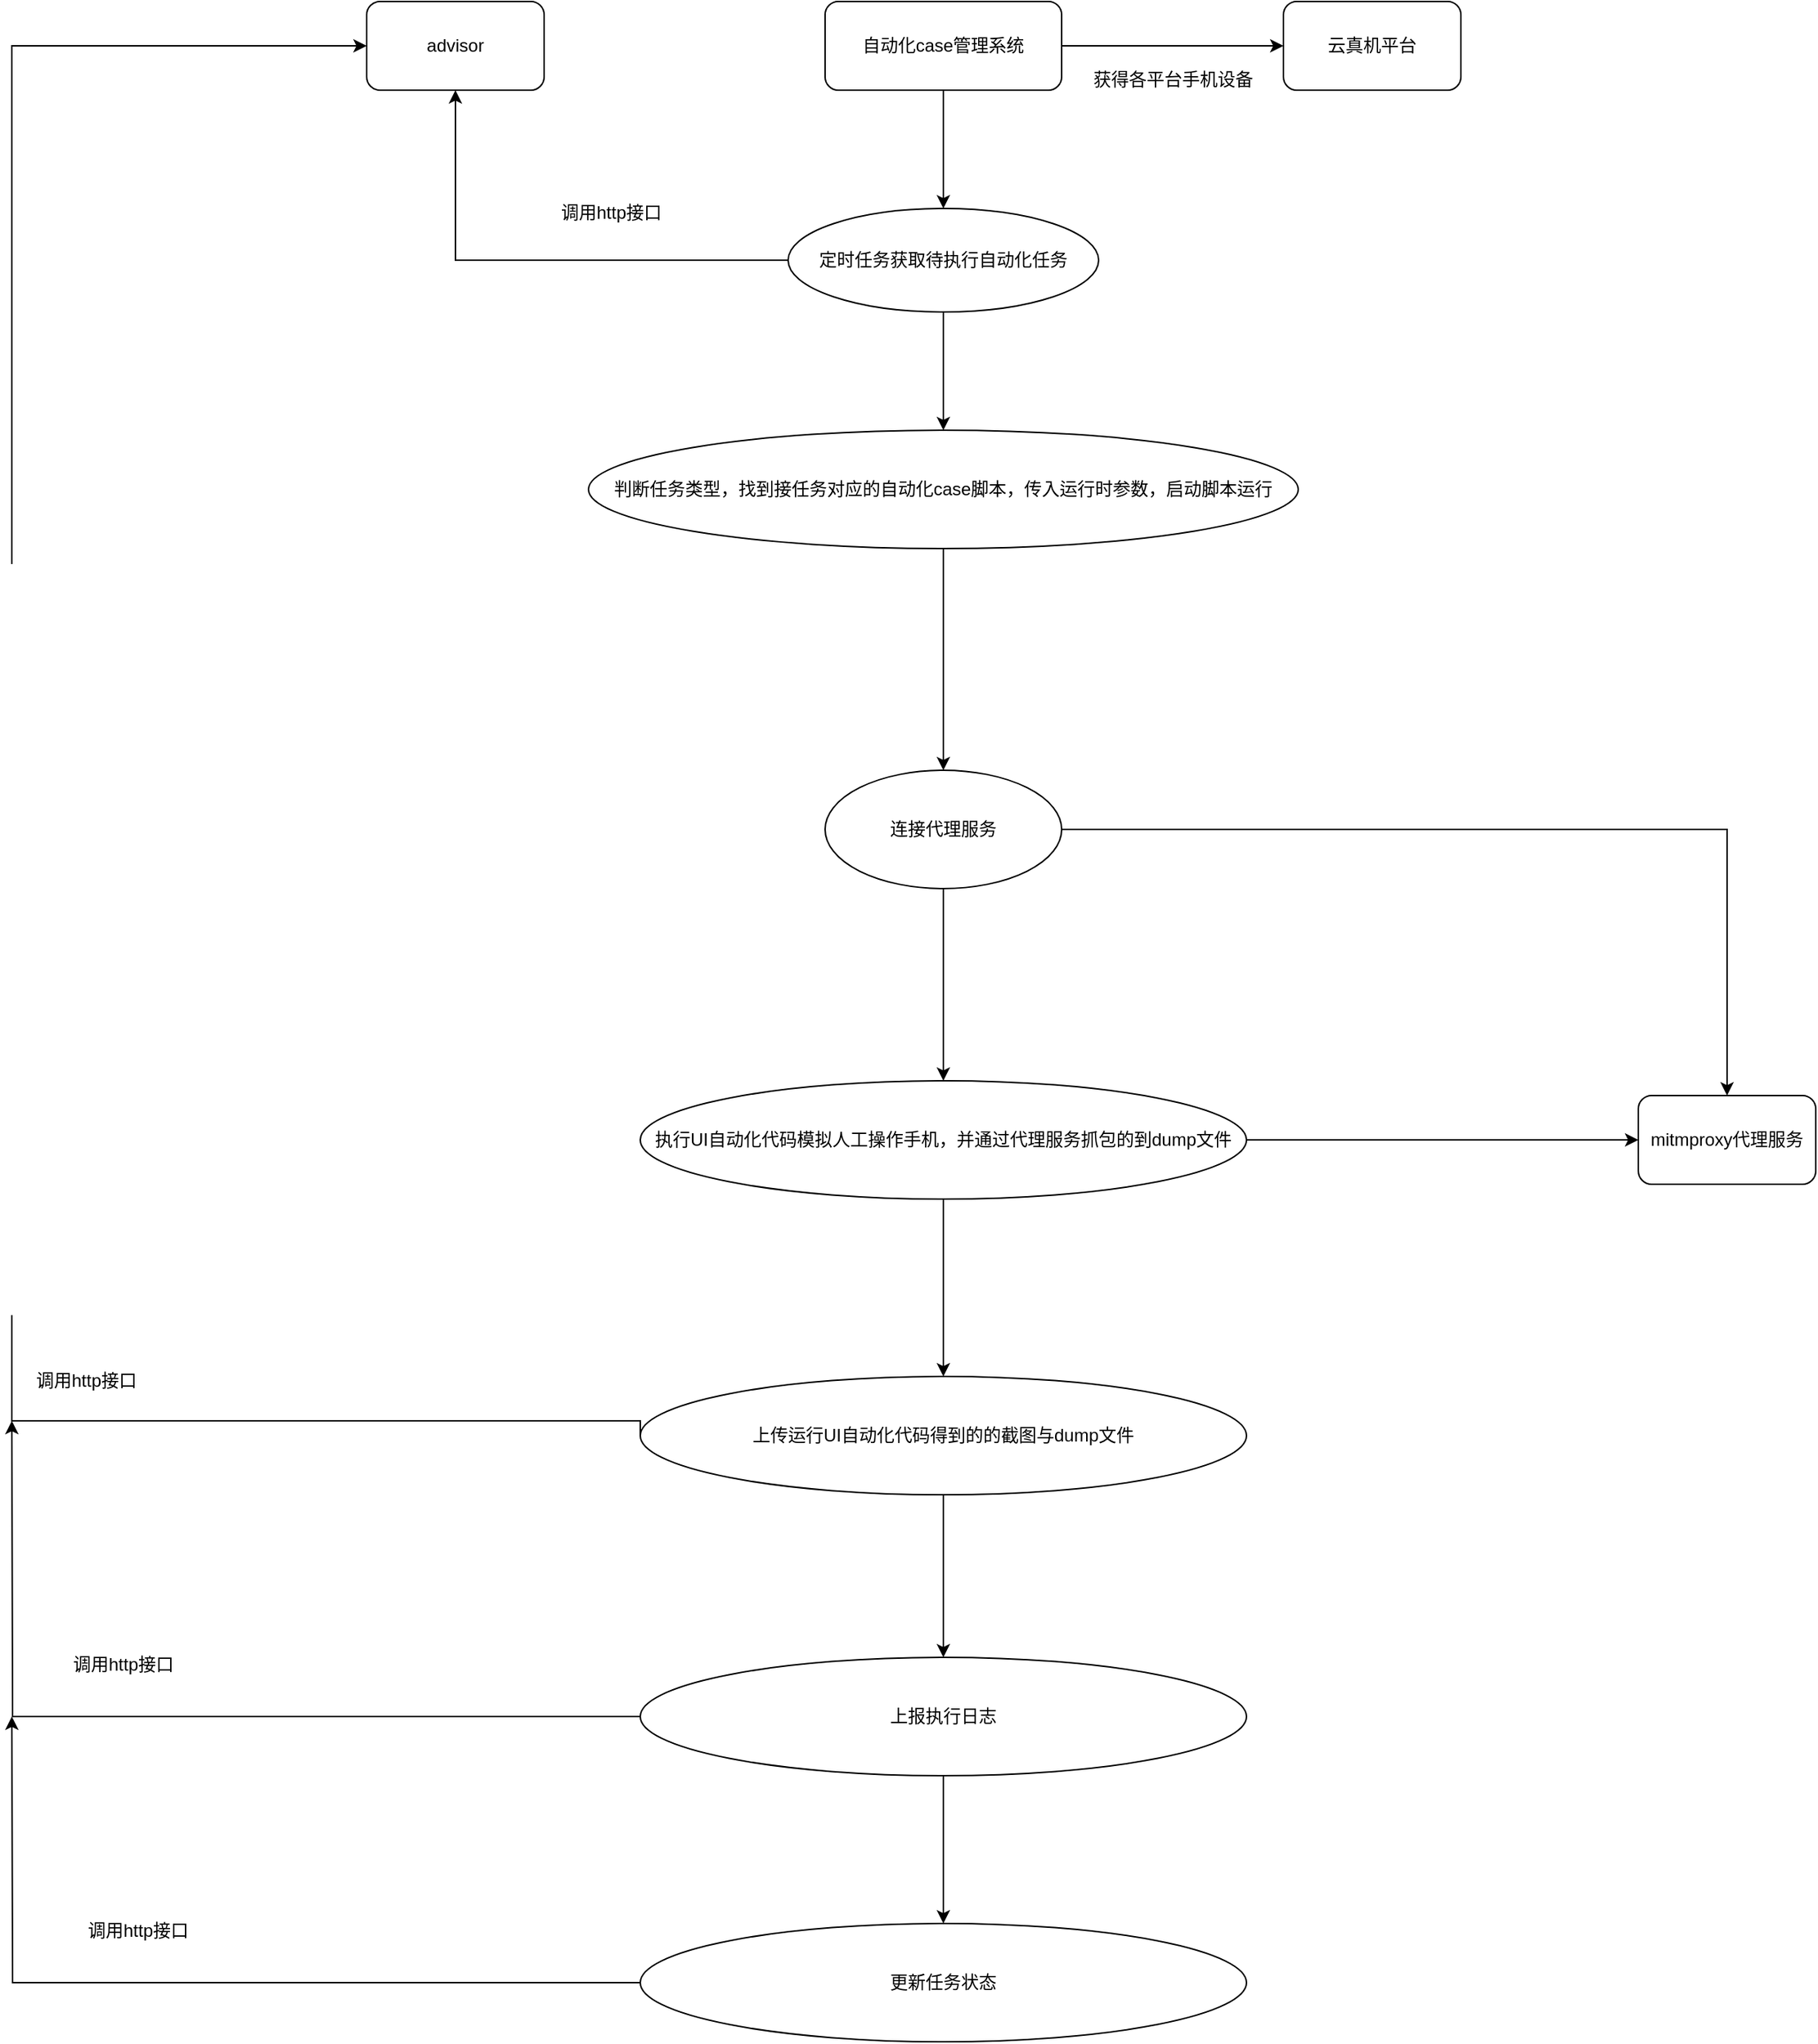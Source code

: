 <mxfile version="28.2.3">
  <diagram name="第 1 页" id="xOuedrj_w55otlX80yDA">
    <mxGraphModel dx="2061" dy="790" grid="1" gridSize="10" guides="1" tooltips="1" connect="1" arrows="1" fold="1" page="1" pageScale="1" pageWidth="827" pageHeight="1169" math="0" shadow="0">
      <root>
        <mxCell id="0" />
        <mxCell id="1" parent="0" />
        <mxCell id="zsbBnnlzrWSwCjye6bLM-1" value="advisor" style="rounded=1;whiteSpace=wrap;html=1;" vertex="1" parent="1">
          <mxGeometry x="80" y="150" width="120" height="60" as="geometry" />
        </mxCell>
        <mxCell id="zsbBnnlzrWSwCjye6bLM-14" style="edgeStyle=orthogonalEdgeStyle;rounded=0;orthogonalLoop=1;jettySize=auto;html=1;" edge="1" parent="1" source="zsbBnnlzrWSwCjye6bLM-3" target="zsbBnnlzrWSwCjye6bLM-11">
          <mxGeometry relative="1" as="geometry" />
        </mxCell>
        <mxCell id="zsbBnnlzrWSwCjye6bLM-16" style="edgeStyle=orthogonalEdgeStyle;rounded=0;orthogonalLoop=1;jettySize=auto;html=1;entryX=0;entryY=0.5;entryDx=0;entryDy=0;" edge="1" parent="1" source="zsbBnnlzrWSwCjye6bLM-3" target="zsbBnnlzrWSwCjye6bLM-5">
          <mxGeometry relative="1" as="geometry" />
        </mxCell>
        <mxCell id="zsbBnnlzrWSwCjye6bLM-3" value="自动化case管理系统" style="rounded=1;whiteSpace=wrap;html=1;" vertex="1" parent="1">
          <mxGeometry x="390" y="150" width="160" height="60" as="geometry" />
        </mxCell>
        <mxCell id="zsbBnnlzrWSwCjye6bLM-5" value="云真机平台" style="rounded=1;whiteSpace=wrap;html=1;" vertex="1" parent="1">
          <mxGeometry x="700" y="150" width="120" height="60" as="geometry" />
        </mxCell>
        <mxCell id="zsbBnnlzrWSwCjye6bLM-12" style="edgeStyle=orthogonalEdgeStyle;rounded=0;orthogonalLoop=1;jettySize=auto;html=1;entryX=0.5;entryY=1;entryDx=0;entryDy=0;" edge="1" parent="1" source="zsbBnnlzrWSwCjye6bLM-11" target="zsbBnnlzrWSwCjye6bLM-1">
          <mxGeometry relative="1" as="geometry" />
        </mxCell>
        <mxCell id="zsbBnnlzrWSwCjye6bLM-15" style="edgeStyle=orthogonalEdgeStyle;rounded=0;orthogonalLoop=1;jettySize=auto;html=1;" edge="1" parent="1" source="zsbBnnlzrWSwCjye6bLM-11">
          <mxGeometry relative="1" as="geometry">
            <mxPoint x="470" y="440" as="targetPoint" />
          </mxGeometry>
        </mxCell>
        <mxCell id="zsbBnnlzrWSwCjye6bLM-11" value="定时任务获取待执行自动化任务" style="ellipse;whiteSpace=wrap;html=1;" vertex="1" parent="1">
          <mxGeometry x="365" y="290" width="210" height="70" as="geometry" />
        </mxCell>
        <mxCell id="zsbBnnlzrWSwCjye6bLM-13" value="调用http接口" style="text;html=1;align=center;verticalAlign=middle;resizable=0;points=[];autosize=1;strokeColor=none;fillColor=none;" vertex="1" parent="1">
          <mxGeometry x="200" y="278" width="90" height="30" as="geometry" />
        </mxCell>
        <mxCell id="zsbBnnlzrWSwCjye6bLM-17" value="获得各平台手机设备" style="text;html=1;align=center;verticalAlign=middle;resizable=0;points=[];autosize=1;strokeColor=none;fillColor=none;" vertex="1" parent="1">
          <mxGeometry x="560" y="188" width="130" height="30" as="geometry" />
        </mxCell>
        <mxCell id="zsbBnnlzrWSwCjye6bLM-19" style="edgeStyle=orthogonalEdgeStyle;rounded=0;orthogonalLoop=1;jettySize=auto;html=1;" edge="1" parent="1" source="zsbBnnlzrWSwCjye6bLM-18" target="zsbBnnlzrWSwCjye6bLM-20">
          <mxGeometry relative="1" as="geometry">
            <mxPoint x="470" y="610" as="targetPoint" />
          </mxGeometry>
        </mxCell>
        <mxCell id="zsbBnnlzrWSwCjye6bLM-18" value="判断任务类型，找到接任务对应的自动化case脚本，传入运行时参数，启动脚本运行" style="ellipse;whiteSpace=wrap;html=1;" vertex="1" parent="1">
          <mxGeometry x="230" y="440" width="480" height="80" as="geometry" />
        </mxCell>
        <mxCell id="zsbBnnlzrWSwCjye6bLM-24" style="edgeStyle=orthogonalEdgeStyle;rounded=0;orthogonalLoop=1;jettySize=auto;html=1;entryX=0.5;entryY=0;entryDx=0;entryDy=0;" edge="1" parent="1" source="zsbBnnlzrWSwCjye6bLM-20" target="zsbBnnlzrWSwCjye6bLM-21">
          <mxGeometry relative="1" as="geometry" />
        </mxCell>
        <mxCell id="zsbBnnlzrWSwCjye6bLM-47" style="edgeStyle=orthogonalEdgeStyle;rounded=0;orthogonalLoop=1;jettySize=auto;html=1;entryX=0.5;entryY=0;entryDx=0;entryDy=0;" edge="1" parent="1" source="zsbBnnlzrWSwCjye6bLM-20" target="zsbBnnlzrWSwCjye6bLM-46">
          <mxGeometry relative="1" as="geometry" />
        </mxCell>
        <mxCell id="zsbBnnlzrWSwCjye6bLM-20" value="连接代理服务" style="ellipse;whiteSpace=wrap;html=1;" vertex="1" parent="1">
          <mxGeometry x="390" y="670" width="160" height="80" as="geometry" />
        </mxCell>
        <mxCell id="zsbBnnlzrWSwCjye6bLM-32" style="edgeStyle=orthogonalEdgeStyle;rounded=0;orthogonalLoop=1;jettySize=auto;html=1;" edge="1" parent="1" source="zsbBnnlzrWSwCjye6bLM-21" target="zsbBnnlzrWSwCjye6bLM-22">
          <mxGeometry relative="1" as="geometry" />
        </mxCell>
        <mxCell id="zsbBnnlzrWSwCjye6bLM-48" style="edgeStyle=orthogonalEdgeStyle;rounded=0;orthogonalLoop=1;jettySize=auto;html=1;entryX=0;entryY=0.5;entryDx=0;entryDy=0;" edge="1" parent="1" source="zsbBnnlzrWSwCjye6bLM-21" target="zsbBnnlzrWSwCjye6bLM-46">
          <mxGeometry relative="1" as="geometry" />
        </mxCell>
        <mxCell id="zsbBnnlzrWSwCjye6bLM-21" value="执行UI自动化代码模拟人工操作手机，并通过代理服务抓包的到dump文件" style="ellipse;whiteSpace=wrap;html=1;" vertex="1" parent="1">
          <mxGeometry x="265" y="880" width="410" height="80" as="geometry" />
        </mxCell>
        <mxCell id="zsbBnnlzrWSwCjye6bLM-27" style="edgeStyle=orthogonalEdgeStyle;rounded=0;orthogonalLoop=1;jettySize=auto;html=1;exitX=0;exitY=0.5;exitDx=0;exitDy=0;entryX=0;entryY=0.5;entryDx=0;entryDy=0;" edge="1" parent="1" source="zsbBnnlzrWSwCjye6bLM-22" target="zsbBnnlzrWSwCjye6bLM-1">
          <mxGeometry relative="1" as="geometry">
            <Array as="points">
              <mxPoint x="-160" y="1110" />
              <mxPoint x="-160" y="180" />
            </Array>
          </mxGeometry>
        </mxCell>
        <mxCell id="zsbBnnlzrWSwCjye6bLM-33" style="edgeStyle=orthogonalEdgeStyle;rounded=0;orthogonalLoop=1;jettySize=auto;html=1;entryX=0.5;entryY=0;entryDx=0;entryDy=0;" edge="1" parent="1" source="zsbBnnlzrWSwCjye6bLM-22" target="zsbBnnlzrWSwCjye6bLM-29">
          <mxGeometry relative="1" as="geometry" />
        </mxCell>
        <mxCell id="zsbBnnlzrWSwCjye6bLM-22" value="上传运行UI自动化代码得到的的截图与dump文件" style="ellipse;whiteSpace=wrap;html=1;" vertex="1" parent="1">
          <mxGeometry x="265" y="1080" width="410" height="80" as="geometry" />
        </mxCell>
        <mxCell id="zsbBnnlzrWSwCjye6bLM-28" value="调用http接口" style="text;html=1;align=center;verticalAlign=middle;resizable=0;points=[];autosize=1;strokeColor=none;fillColor=none;" vertex="1" parent="1">
          <mxGeometry x="-155" y="1068" width="90" height="30" as="geometry" />
        </mxCell>
        <mxCell id="zsbBnnlzrWSwCjye6bLM-34" style="edgeStyle=orthogonalEdgeStyle;rounded=0;orthogonalLoop=1;jettySize=auto;html=1;" edge="1" parent="1" source="zsbBnnlzrWSwCjye6bLM-29">
          <mxGeometry relative="1" as="geometry">
            <mxPoint x="-160" y="1110" as="targetPoint" />
          </mxGeometry>
        </mxCell>
        <mxCell id="zsbBnnlzrWSwCjye6bLM-39" style="edgeStyle=orthogonalEdgeStyle;rounded=0;orthogonalLoop=1;jettySize=auto;html=1;" edge="1" parent="1" source="zsbBnnlzrWSwCjye6bLM-29" target="zsbBnnlzrWSwCjye6bLM-36">
          <mxGeometry relative="1" as="geometry" />
        </mxCell>
        <mxCell id="zsbBnnlzrWSwCjye6bLM-29" value="上报执行日志" style="ellipse;whiteSpace=wrap;html=1;" vertex="1" parent="1">
          <mxGeometry x="265" y="1270" width="410" height="80" as="geometry" />
        </mxCell>
        <mxCell id="zsbBnnlzrWSwCjye6bLM-35" value="调用http接口" style="text;html=1;align=center;verticalAlign=middle;resizable=0;points=[];autosize=1;strokeColor=none;fillColor=none;" vertex="1" parent="1">
          <mxGeometry x="-130" y="1260" width="90" height="30" as="geometry" />
        </mxCell>
        <mxCell id="zsbBnnlzrWSwCjye6bLM-37" style="edgeStyle=orthogonalEdgeStyle;rounded=0;orthogonalLoop=1;jettySize=auto;html=1;" edge="1" parent="1" source="zsbBnnlzrWSwCjye6bLM-36">
          <mxGeometry relative="1" as="geometry">
            <mxPoint x="-160" y="1310" as="targetPoint" />
          </mxGeometry>
        </mxCell>
        <mxCell id="zsbBnnlzrWSwCjye6bLM-36" value="更新任务状态" style="ellipse;whiteSpace=wrap;html=1;" vertex="1" parent="1">
          <mxGeometry x="265" y="1450" width="410" height="80" as="geometry" />
        </mxCell>
        <mxCell id="zsbBnnlzrWSwCjye6bLM-38" value="调用http接口" style="text;html=1;align=center;verticalAlign=middle;resizable=0;points=[];autosize=1;strokeColor=none;fillColor=none;" vertex="1" parent="1">
          <mxGeometry x="-120" y="1440" width="90" height="30" as="geometry" />
        </mxCell>
        <mxCell id="zsbBnnlzrWSwCjye6bLM-46" value="mitmproxy代理服务" style="rounded=1;whiteSpace=wrap;html=1;" vertex="1" parent="1">
          <mxGeometry x="940" y="890" width="120" height="60" as="geometry" />
        </mxCell>
      </root>
    </mxGraphModel>
  </diagram>
</mxfile>
